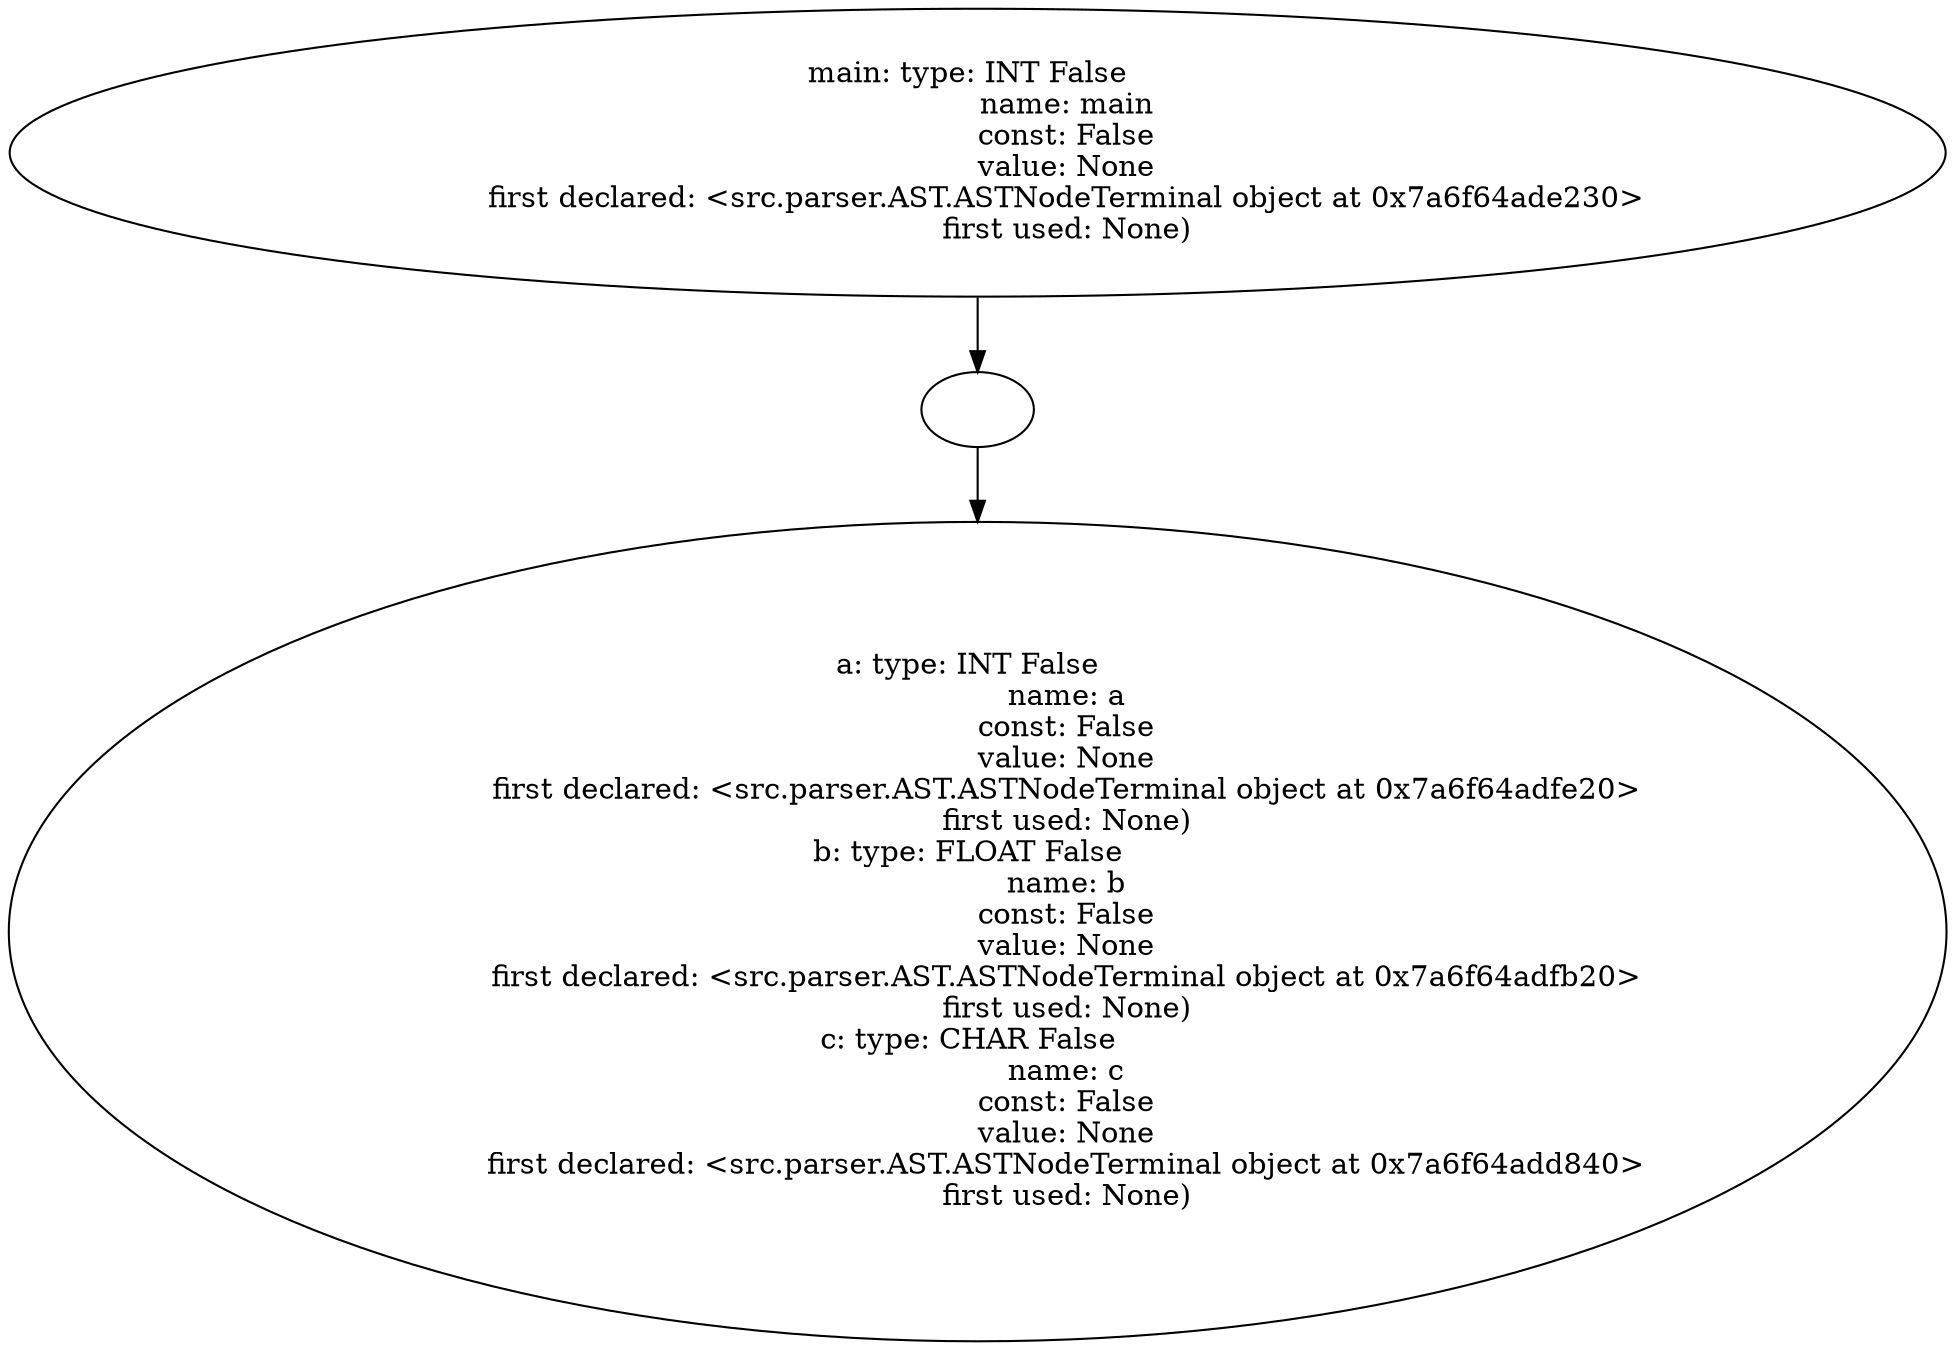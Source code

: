 digraph AST {
  "134618847393296" [label="main: type: INT False  
                   name: main
                   const: False
                   value: None
                   first declared: <src.parser.AST.ASTNodeTerminal object at 0x7a6f64ade230>
                   first used: None)"];
  "134618847393296" -> "134618847394784";
  "134618847394784" [label=""];
  "134618847394784" -> "134618847387008";
  "134618847387008" [label="a: type: INT False  
                   name: a
                   const: False
                   value: None
                   first declared: <src.parser.AST.ASTNodeTerminal object at 0x7a6f64adfe20>
                   first used: None)
b: type: FLOAT False  
                   name: b
                   const: False
                   value: None
                   first declared: <src.parser.AST.ASTNodeTerminal object at 0x7a6f64adfb20>
                   first used: None)
c: type: CHAR False  
                   name: c
                   const: False
                   value: None
                   first declared: <src.parser.AST.ASTNodeTerminal object at 0x7a6f64add840>
                   first used: None)"];
}
